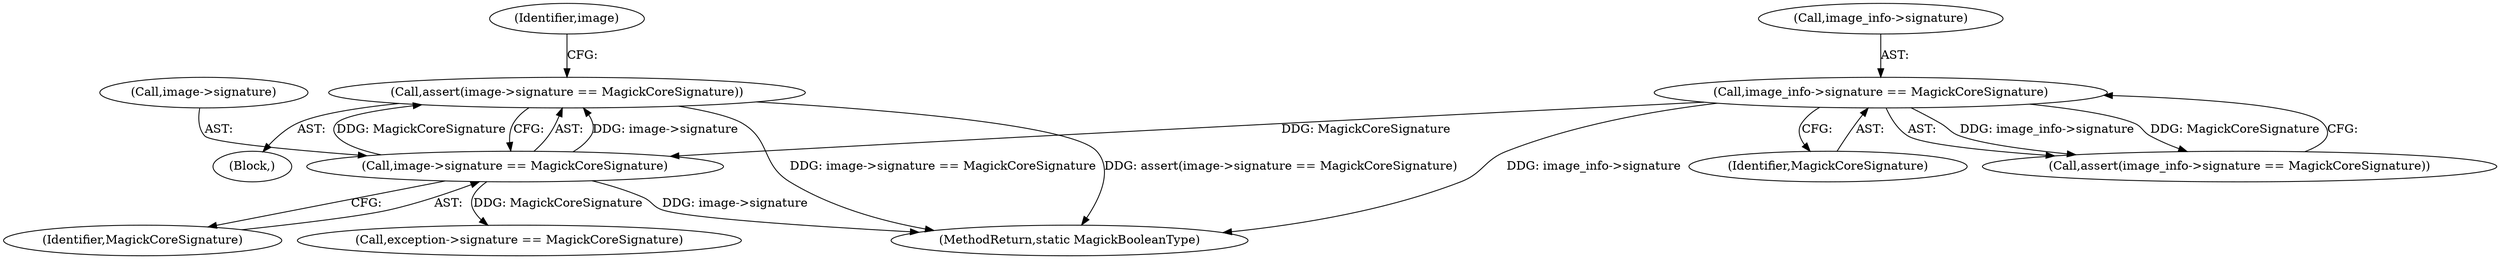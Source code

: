 digraph "0_ImageMagick_14e606db148d6ebcaae20f1e1d6d71903ca4a556@API" {
"1000137" [label="(Call,assert(image->signature == MagickCoreSignature))"];
"1000138" [label="(Call,image->signature == MagickCoreSignature)"];
"1000126" [label="(Call,image_info->signature == MagickCoreSignature)"];
"1000891" [label="(MethodReturn,static MagickBooleanType)"];
"1000127" [label="(Call,image_info->signature)"];
"1000137" [label="(Call,assert(image->signature == MagickCoreSignature))"];
"1000130" [label="(Identifier,MagickCoreSignature)"];
"1000125" [label="(Call,assert(image_info->signature == MagickCoreSignature))"];
"1000146" [label="(Identifier,image)"];
"1000138" [label="(Call,image->signature == MagickCoreSignature)"];
"1000142" [label="(Identifier,MagickCoreSignature)"];
"1000107" [label="(Block,)"];
"1000165" [label="(Call,exception->signature == MagickCoreSignature)"];
"1000139" [label="(Call,image->signature)"];
"1000126" [label="(Call,image_info->signature == MagickCoreSignature)"];
"1000137" -> "1000107"  [label="AST: "];
"1000137" -> "1000138"  [label="CFG: "];
"1000138" -> "1000137"  [label="AST: "];
"1000146" -> "1000137"  [label="CFG: "];
"1000137" -> "1000891"  [label="DDG: image->signature == MagickCoreSignature"];
"1000137" -> "1000891"  [label="DDG: assert(image->signature == MagickCoreSignature)"];
"1000138" -> "1000137"  [label="DDG: image->signature"];
"1000138" -> "1000137"  [label="DDG: MagickCoreSignature"];
"1000138" -> "1000142"  [label="CFG: "];
"1000139" -> "1000138"  [label="AST: "];
"1000142" -> "1000138"  [label="AST: "];
"1000138" -> "1000891"  [label="DDG: image->signature"];
"1000126" -> "1000138"  [label="DDG: MagickCoreSignature"];
"1000138" -> "1000165"  [label="DDG: MagickCoreSignature"];
"1000126" -> "1000125"  [label="AST: "];
"1000126" -> "1000130"  [label="CFG: "];
"1000127" -> "1000126"  [label="AST: "];
"1000130" -> "1000126"  [label="AST: "];
"1000125" -> "1000126"  [label="CFG: "];
"1000126" -> "1000891"  [label="DDG: image_info->signature"];
"1000126" -> "1000125"  [label="DDG: image_info->signature"];
"1000126" -> "1000125"  [label="DDG: MagickCoreSignature"];
}
